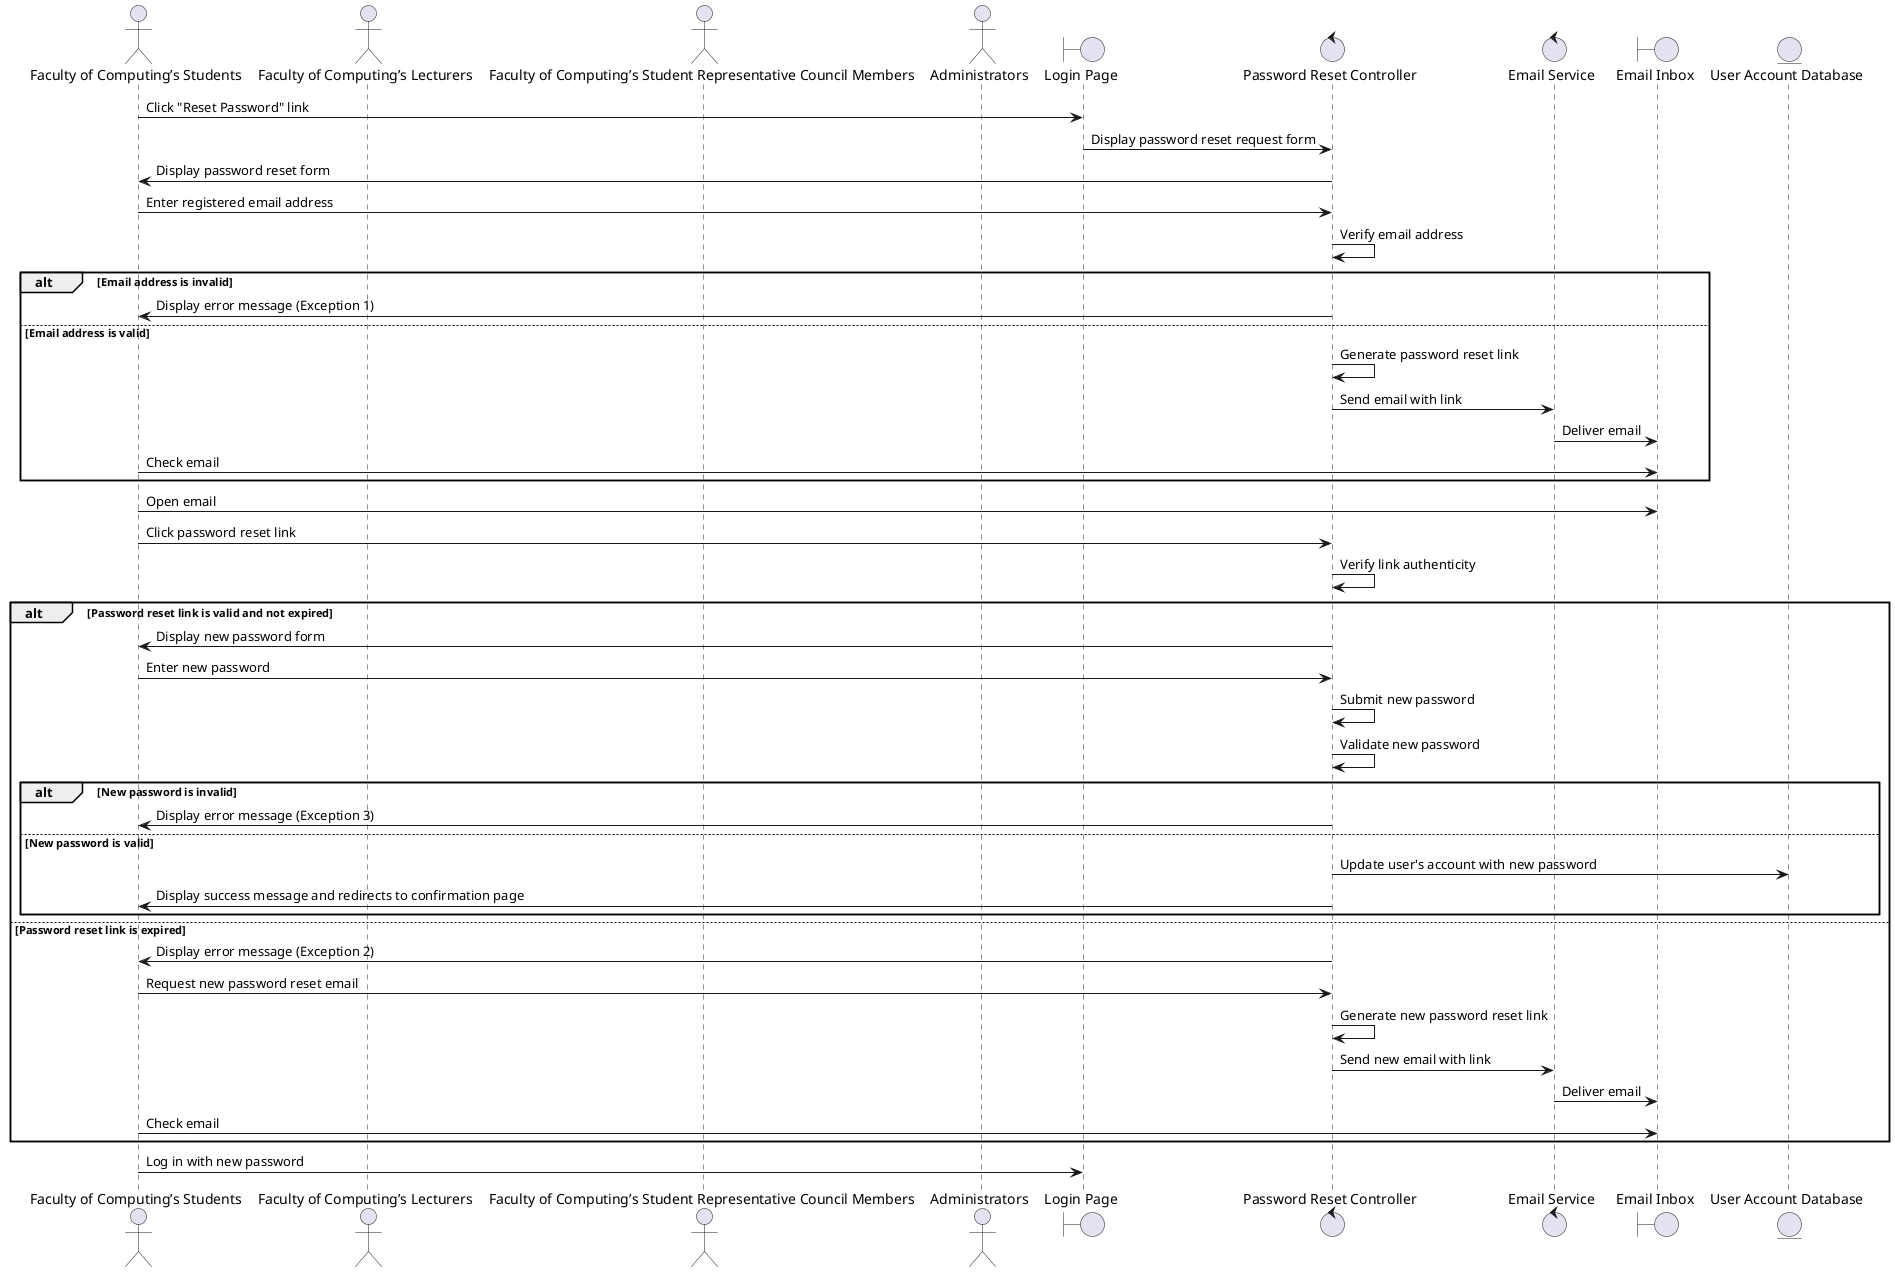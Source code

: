@startuml
!define PORT_LOCATION_TOP true
!define BORDER_STYLE rounded

actor "Faculty of Computing’s Students" as Student
actor "Faculty of Computing’s Lecturers" as Lecturer
actor "Faculty of Computing’s Student Representative Council Members" as CouncilMember
actor Administrators as Admin

boundary "Login Page" as LoginPage
control "Password Reset Controller" as PasswordResetController
control "Email Service" as EmailService
boundary "Email Inbox" as EmailInbox
entity "User Account Database" as UserDatabase

Student -> LoginPage: Click "Reset Password" link
LoginPage -> PasswordResetController: Display password reset request form
PasswordResetController -> Student: Display password reset form
Student -> PasswordResetController: Enter registered email address
PasswordResetController -> PasswordResetController: Verify email address
alt Email address is invalid
    PasswordResetController -> Student: Display error message (Exception 1)
else Email address is valid
    PasswordResetController -> PasswordResetController: Generate password reset link
    PasswordResetController -> EmailService: Send email with link
    EmailService -> EmailInbox: Deliver email
    Student -> EmailInbox: Check email
end

Student -> EmailInbox: Open email
Student -> PasswordResetController: Click password reset link
PasswordResetController -> PasswordResetController: Verify link authenticity
alt Password reset link is valid and not expired
    PasswordResetController -> Student: Display new password form
    Student -> PasswordResetController: Enter new password
    PasswordResetController -> PasswordResetController: Submit new password
    PasswordResetController -> PasswordResetController: Validate new password
    alt New password is invalid
        PasswordResetController -> Student: Display error message (Exception 3)
    else New password is valid
        PasswordResetController -> UserDatabase: Update user's account with new password
        PasswordResetController -> Student: Display success message and redirects to confirmation page
    end
else Password reset link is expired
    PasswordResetController -> Student: Display error message (Exception 2)
    Student -> PasswordResetController: Request new password reset email
    PasswordResetController -> PasswordResetController: Generate new password reset link
    PasswordResetController -> EmailService: Send new email with link
    EmailService -> EmailInbox: Deliver email
    Student -> EmailInbox: Check email
end

Student -> LoginPage: Log in with new password
@enduml